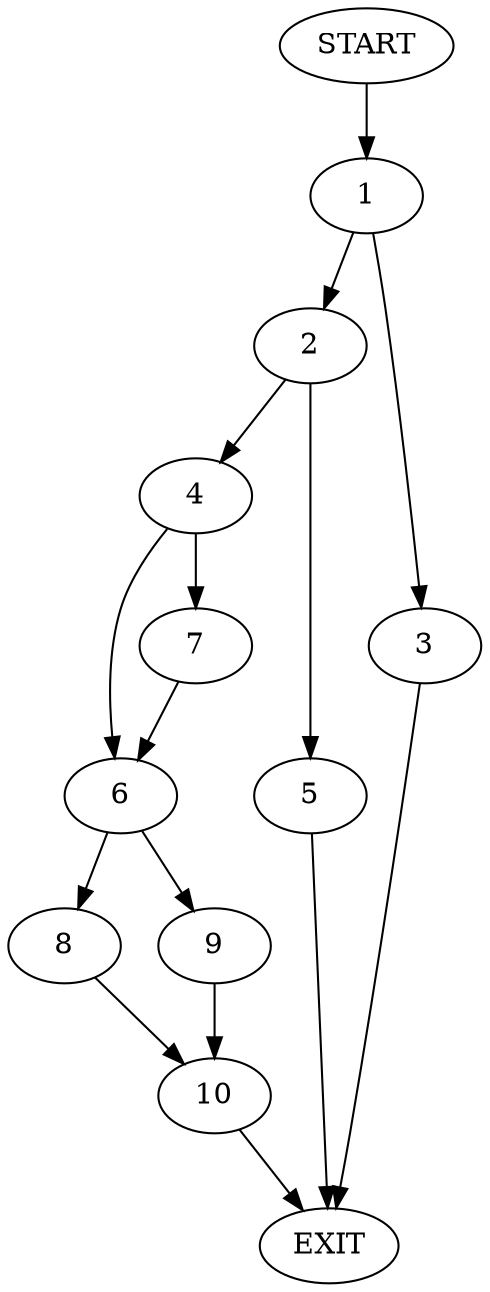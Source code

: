 digraph {
0 [label="START"]
11 [label="EXIT"]
0 -> 1
1 -> 2
1 -> 3
3 -> 11
2 -> 4
2 -> 5
4 -> 6
4 -> 7
5 -> 11
6 -> 8
6 -> 9
7 -> 6
8 -> 10
9 -> 10
10 -> 11
}
